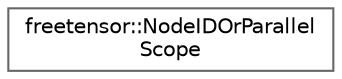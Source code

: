 digraph "Graphical Class Hierarchy"
{
 // LATEX_PDF_SIZE
  bgcolor="transparent";
  edge [fontname=Helvetica,fontsize=10,labelfontname=Helvetica,labelfontsize=10];
  node [fontname=Helvetica,fontsize=10,shape=box,height=0.2,width=0.4];
  rankdir="LR";
  Node0 [label="freetensor::NodeIDOrParallel\lScope",height=0.2,width=0.4,color="grey40", fillcolor="white", style="filled",URL="$structfreetensor_1_1NodeIDOrParallelScope.html",tooltip=" "];
}
